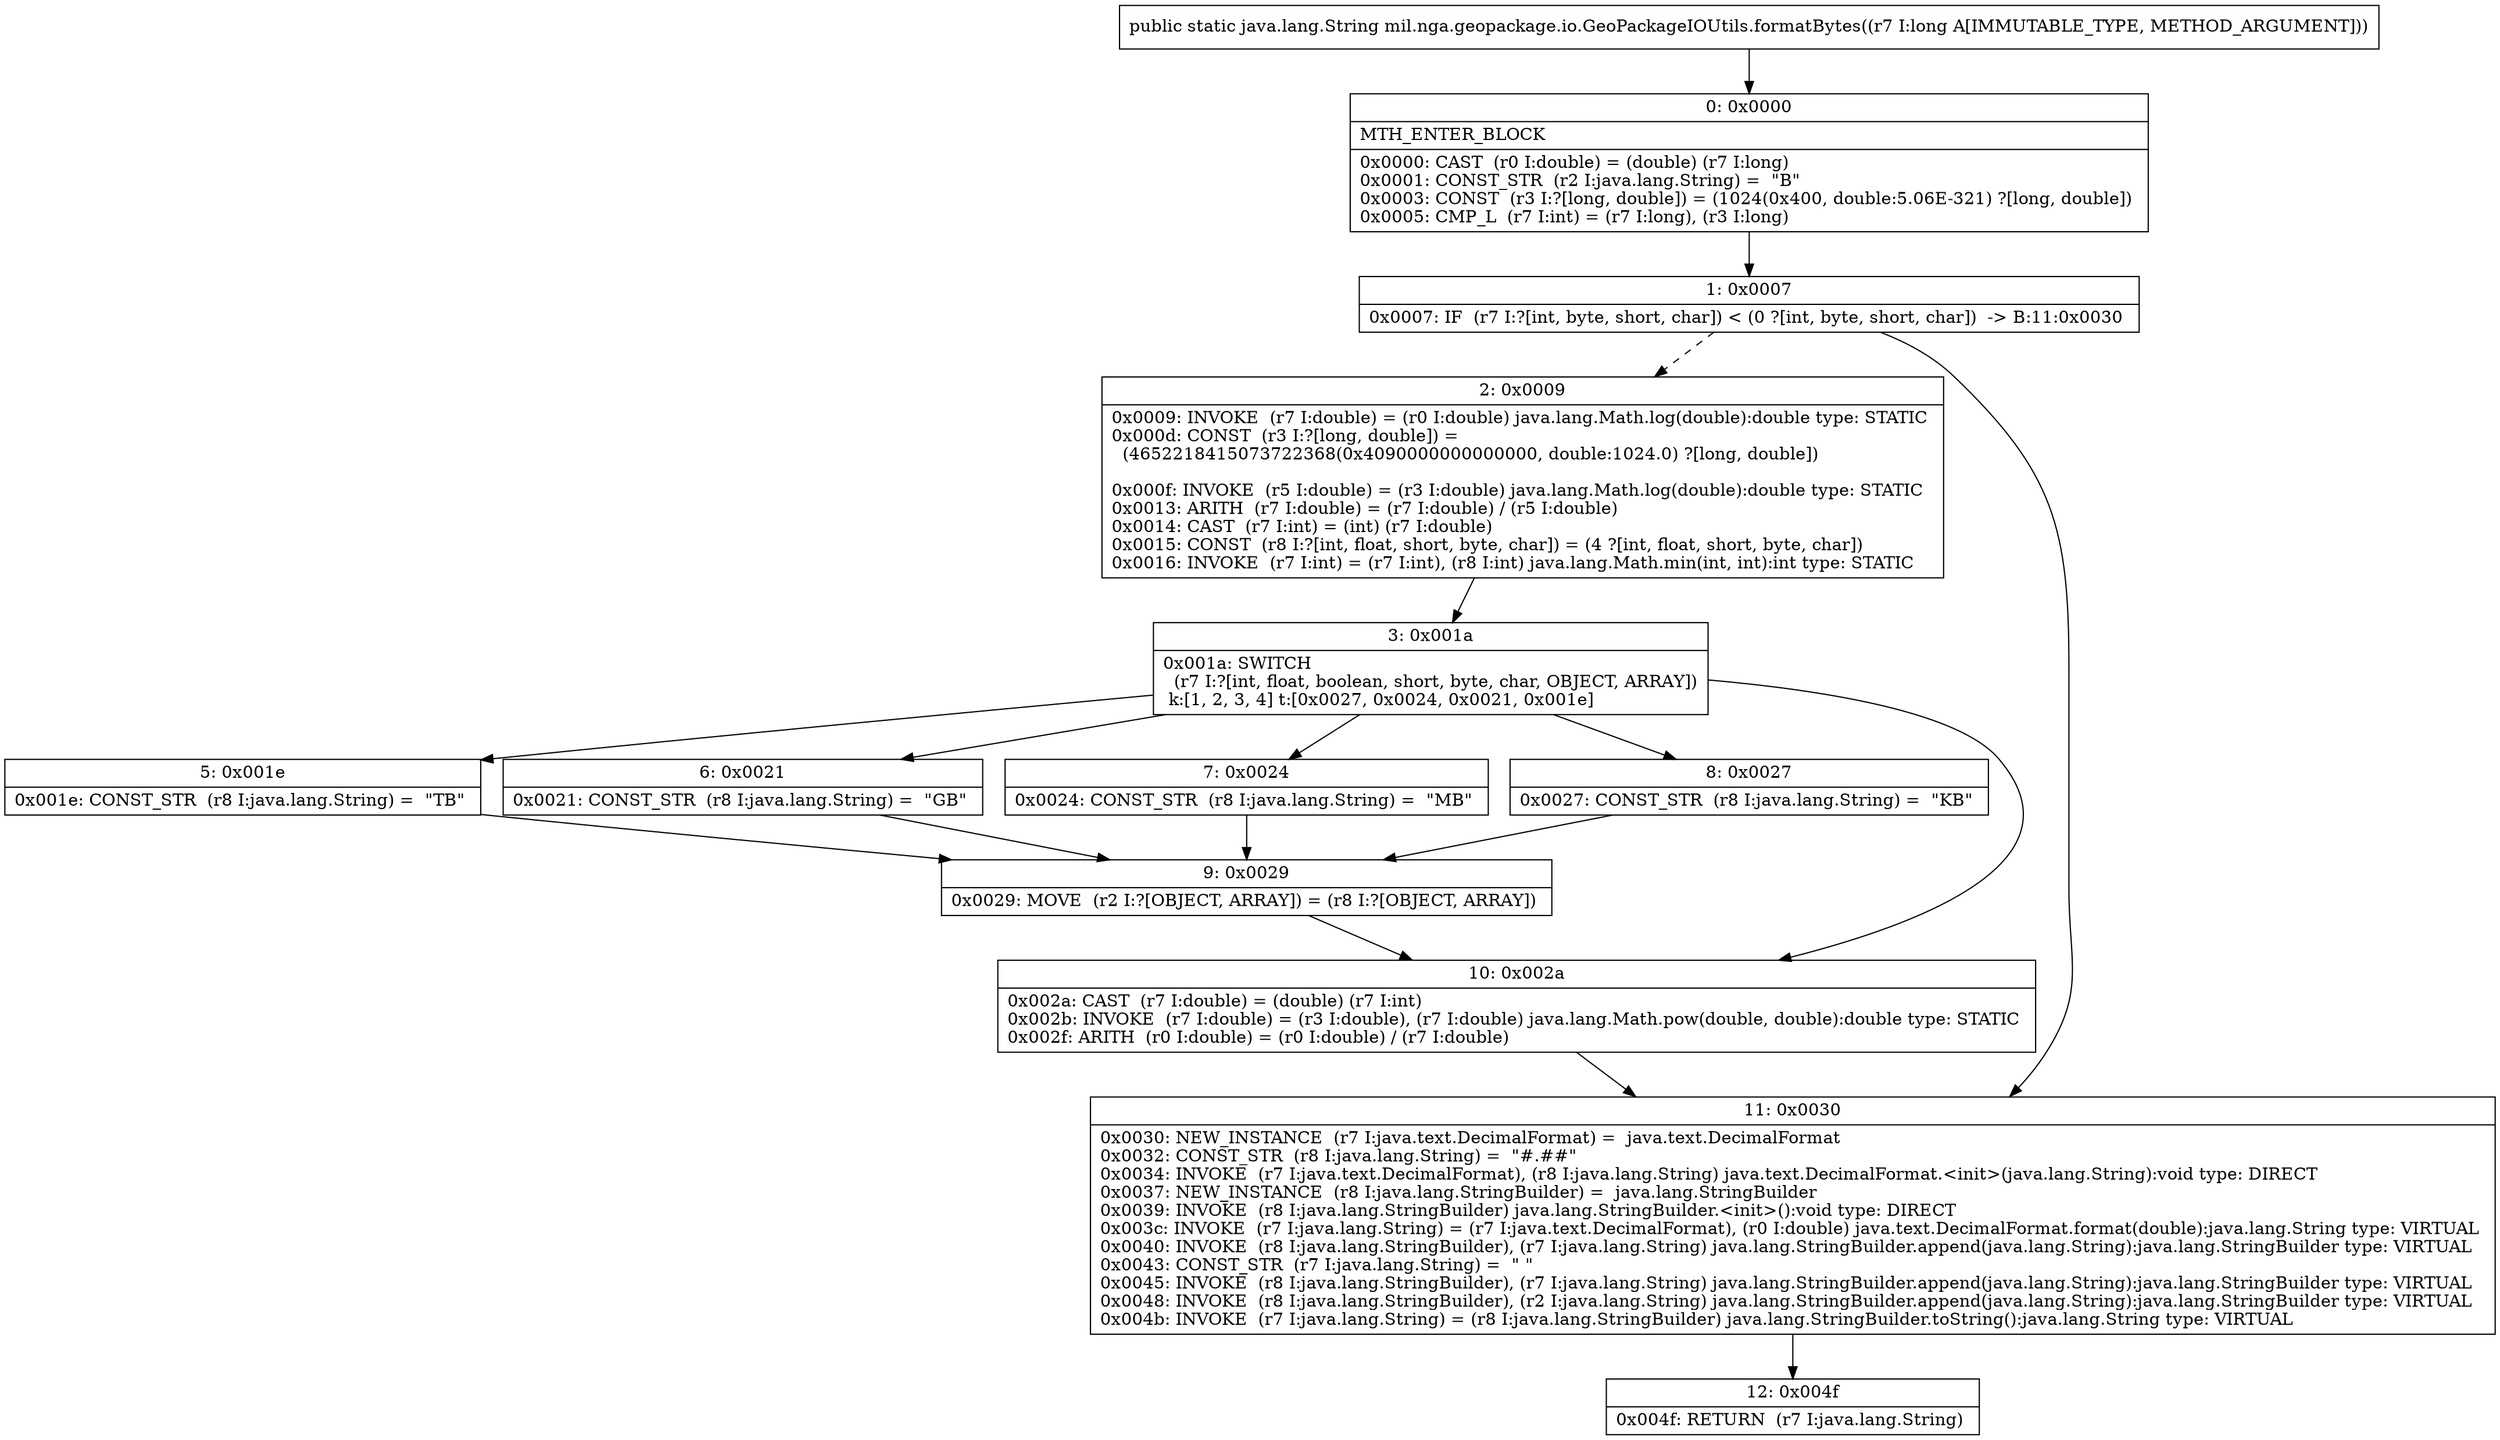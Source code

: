 digraph "CFG formil.nga.geopackage.io.GeoPackageIOUtils.formatBytes(J)Ljava\/lang\/String;" {
Node_0 [shape=record,label="{0\:\ 0x0000|MTH_ENTER_BLOCK\l|0x0000: CAST  (r0 I:double) = (double) (r7 I:long) \l0x0001: CONST_STR  (r2 I:java.lang.String) =  \"B\" \l0x0003: CONST  (r3 I:?[long, double]) = (1024(0x400, double:5.06E\-321) ?[long, double]) \l0x0005: CMP_L  (r7 I:int) = (r7 I:long), (r3 I:long) \l}"];
Node_1 [shape=record,label="{1\:\ 0x0007|0x0007: IF  (r7 I:?[int, byte, short, char]) \< (0 ?[int, byte, short, char])  \-\> B:11:0x0030 \l}"];
Node_2 [shape=record,label="{2\:\ 0x0009|0x0009: INVOKE  (r7 I:double) = (r0 I:double) java.lang.Math.log(double):double type: STATIC \l0x000d: CONST  (r3 I:?[long, double]) = \l  (4652218415073722368(0x4090000000000000, double:1024.0) ?[long, double])\l \l0x000f: INVOKE  (r5 I:double) = (r3 I:double) java.lang.Math.log(double):double type: STATIC \l0x0013: ARITH  (r7 I:double) = (r7 I:double) \/ (r5 I:double) \l0x0014: CAST  (r7 I:int) = (int) (r7 I:double) \l0x0015: CONST  (r8 I:?[int, float, short, byte, char]) = (4 ?[int, float, short, byte, char]) \l0x0016: INVOKE  (r7 I:int) = (r7 I:int), (r8 I:int) java.lang.Math.min(int, int):int type: STATIC \l}"];
Node_3 [shape=record,label="{3\:\ 0x001a|0x001a: SWITCH  \l  (r7 I:?[int, float, boolean, short, byte, char, OBJECT, ARRAY])\l k:[1, 2, 3, 4] t:[0x0027, 0x0024, 0x0021, 0x001e] \l}"];
Node_5 [shape=record,label="{5\:\ 0x001e|0x001e: CONST_STR  (r8 I:java.lang.String) =  \"TB\" \l}"];
Node_6 [shape=record,label="{6\:\ 0x0021|0x0021: CONST_STR  (r8 I:java.lang.String) =  \"GB\" \l}"];
Node_7 [shape=record,label="{7\:\ 0x0024|0x0024: CONST_STR  (r8 I:java.lang.String) =  \"MB\" \l}"];
Node_8 [shape=record,label="{8\:\ 0x0027|0x0027: CONST_STR  (r8 I:java.lang.String) =  \"KB\" \l}"];
Node_9 [shape=record,label="{9\:\ 0x0029|0x0029: MOVE  (r2 I:?[OBJECT, ARRAY]) = (r8 I:?[OBJECT, ARRAY]) \l}"];
Node_10 [shape=record,label="{10\:\ 0x002a|0x002a: CAST  (r7 I:double) = (double) (r7 I:int) \l0x002b: INVOKE  (r7 I:double) = (r3 I:double), (r7 I:double) java.lang.Math.pow(double, double):double type: STATIC \l0x002f: ARITH  (r0 I:double) = (r0 I:double) \/ (r7 I:double) \l}"];
Node_11 [shape=record,label="{11\:\ 0x0030|0x0030: NEW_INSTANCE  (r7 I:java.text.DecimalFormat) =  java.text.DecimalFormat \l0x0032: CONST_STR  (r8 I:java.lang.String) =  \"#.##\" \l0x0034: INVOKE  (r7 I:java.text.DecimalFormat), (r8 I:java.lang.String) java.text.DecimalFormat.\<init\>(java.lang.String):void type: DIRECT \l0x0037: NEW_INSTANCE  (r8 I:java.lang.StringBuilder) =  java.lang.StringBuilder \l0x0039: INVOKE  (r8 I:java.lang.StringBuilder) java.lang.StringBuilder.\<init\>():void type: DIRECT \l0x003c: INVOKE  (r7 I:java.lang.String) = (r7 I:java.text.DecimalFormat), (r0 I:double) java.text.DecimalFormat.format(double):java.lang.String type: VIRTUAL \l0x0040: INVOKE  (r8 I:java.lang.StringBuilder), (r7 I:java.lang.String) java.lang.StringBuilder.append(java.lang.String):java.lang.StringBuilder type: VIRTUAL \l0x0043: CONST_STR  (r7 I:java.lang.String) =  \" \" \l0x0045: INVOKE  (r8 I:java.lang.StringBuilder), (r7 I:java.lang.String) java.lang.StringBuilder.append(java.lang.String):java.lang.StringBuilder type: VIRTUAL \l0x0048: INVOKE  (r8 I:java.lang.StringBuilder), (r2 I:java.lang.String) java.lang.StringBuilder.append(java.lang.String):java.lang.StringBuilder type: VIRTUAL \l0x004b: INVOKE  (r7 I:java.lang.String) = (r8 I:java.lang.StringBuilder) java.lang.StringBuilder.toString():java.lang.String type: VIRTUAL \l}"];
Node_12 [shape=record,label="{12\:\ 0x004f|0x004f: RETURN  (r7 I:java.lang.String) \l}"];
MethodNode[shape=record,label="{public static java.lang.String mil.nga.geopackage.io.GeoPackageIOUtils.formatBytes((r7 I:long A[IMMUTABLE_TYPE, METHOD_ARGUMENT])) }"];
MethodNode -> Node_0;
Node_0 -> Node_1;
Node_1 -> Node_2[style=dashed];
Node_1 -> Node_11;
Node_2 -> Node_3;
Node_3 -> Node_5;
Node_3 -> Node_6;
Node_3 -> Node_7;
Node_3 -> Node_8;
Node_3 -> Node_10;
Node_5 -> Node_9;
Node_6 -> Node_9;
Node_7 -> Node_9;
Node_8 -> Node_9;
Node_9 -> Node_10;
Node_10 -> Node_11;
Node_11 -> Node_12;
}

